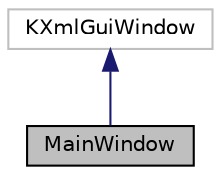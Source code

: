 digraph "MainWindow"
{
 // LATEX_PDF_SIZE
  edge [fontname="Helvetica",fontsize="10",labelfontname="Helvetica",labelfontsize="10"];
  node [fontname="Helvetica",fontsize="10",shape=record];
  Node1 [label="MainWindow",height=0.2,width=0.4,color="black", fillcolor="grey75", style="filled", fontcolor="black",tooltip="The main window class that is the GUI for the user on startup."];
  Node2 -> Node1 [dir="back",color="midnightblue",fontsize="10",style="solid",fontname="Helvetica"];
  Node2 [label="KXmlGuiWindow",height=0.2,width=0.4,color="grey75", fillcolor="white", style="filled",tooltip=" "];
}
